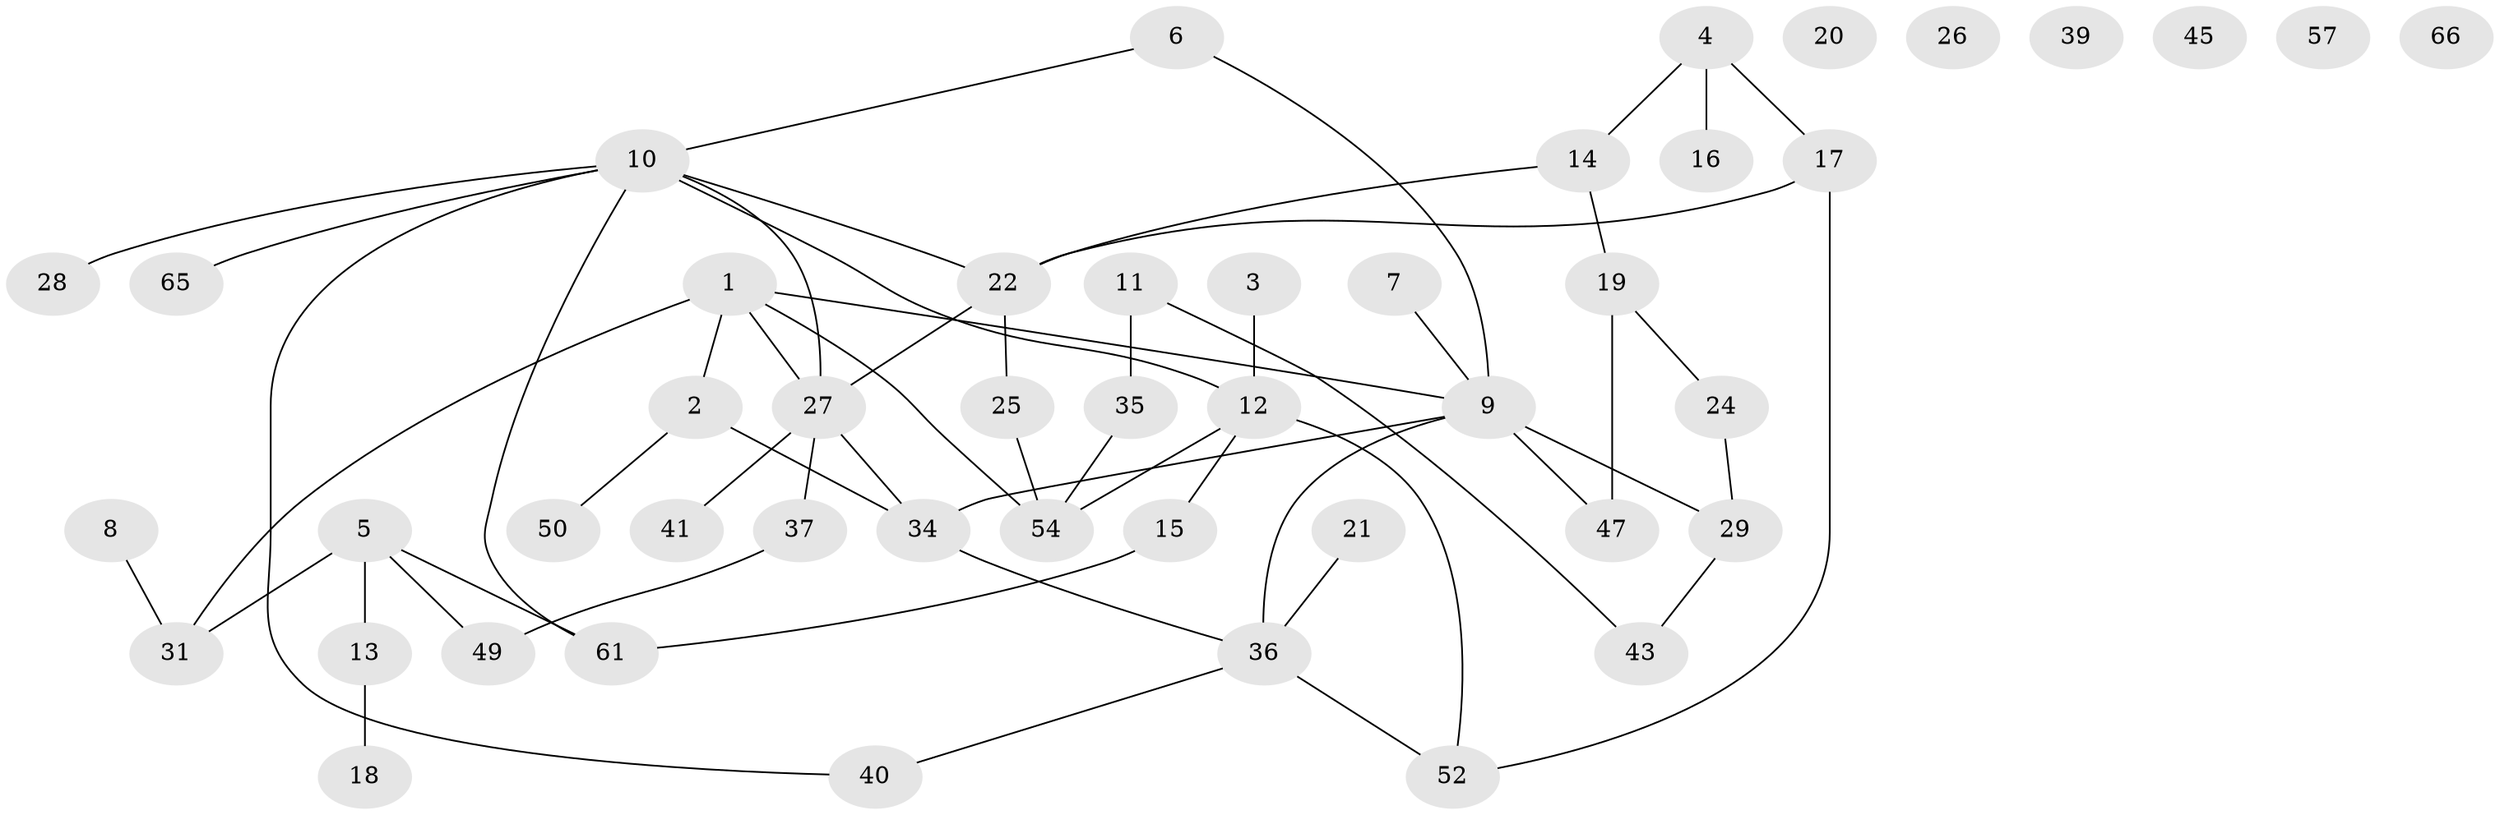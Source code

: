// original degree distribution, {6: 0.014705882352941176, 3: 0.2647058823529412, 1: 0.16176470588235295, 2: 0.29411764705882354, 4: 0.11764705882352941, 8: 0.014705882352941176, 0: 0.08823529411764706, 5: 0.029411764705882353, 7: 0.014705882352941176}
// Generated by graph-tools (version 1.1) at 2025/16/03/04/25 18:16:34]
// undirected, 47 vertices, 57 edges
graph export_dot {
graph [start="1"]
  node [color=gray90,style=filled];
  1;
  2;
  3;
  4;
  5 [super="+59+30"];
  6;
  7;
  8;
  9 [super="+62+68+42+60"];
  10;
  11;
  12 [super="+58+23"];
  13;
  14 [super="+32+55"];
  15;
  16;
  17 [super="+38"];
  18;
  19;
  20;
  21;
  22 [super="+44"];
  24;
  25;
  26;
  27 [super="+33"];
  28 [super="+53"];
  29 [super="+48"];
  31;
  34;
  35 [super="+63"];
  36;
  37;
  39;
  40;
  41;
  43;
  45;
  47;
  49;
  50;
  52;
  54 [super="+67"];
  57;
  61;
  65;
  66;
  1 -- 2;
  1 -- 31;
  1 -- 9 [weight=2];
  1 -- 54;
  1 -- 27;
  2 -- 34;
  2 -- 50;
  3 -- 12;
  4 -- 16;
  4 -- 14;
  4 -- 17;
  5 -- 49 [weight=2];
  5 -- 13;
  5 -- 61;
  5 -- 31;
  6 -- 10;
  6 -- 9;
  7 -- 9 [weight=2];
  8 -- 31;
  9 -- 29 [weight=2];
  9 -- 36;
  9 -- 34;
  9 -- 47;
  10 -- 28;
  10 -- 40;
  10 -- 61;
  10 -- 65;
  10 -- 12;
  10 -- 22;
  10 -- 27;
  11 -- 43;
  11 -- 35;
  12 -- 52;
  12 -- 15;
  12 -- 54;
  13 -- 18;
  14 -- 22;
  14 -- 19;
  15 -- 61;
  17 -- 22;
  17 -- 52;
  19 -- 24;
  19 -- 47;
  21 -- 36;
  22 -- 25;
  22 -- 27 [weight=2];
  24 -- 29;
  25 -- 54;
  27 -- 34;
  27 -- 37;
  27 -- 41;
  29 -- 43;
  34 -- 36;
  35 -- 54;
  36 -- 40;
  36 -- 52;
  37 -- 49;
}
